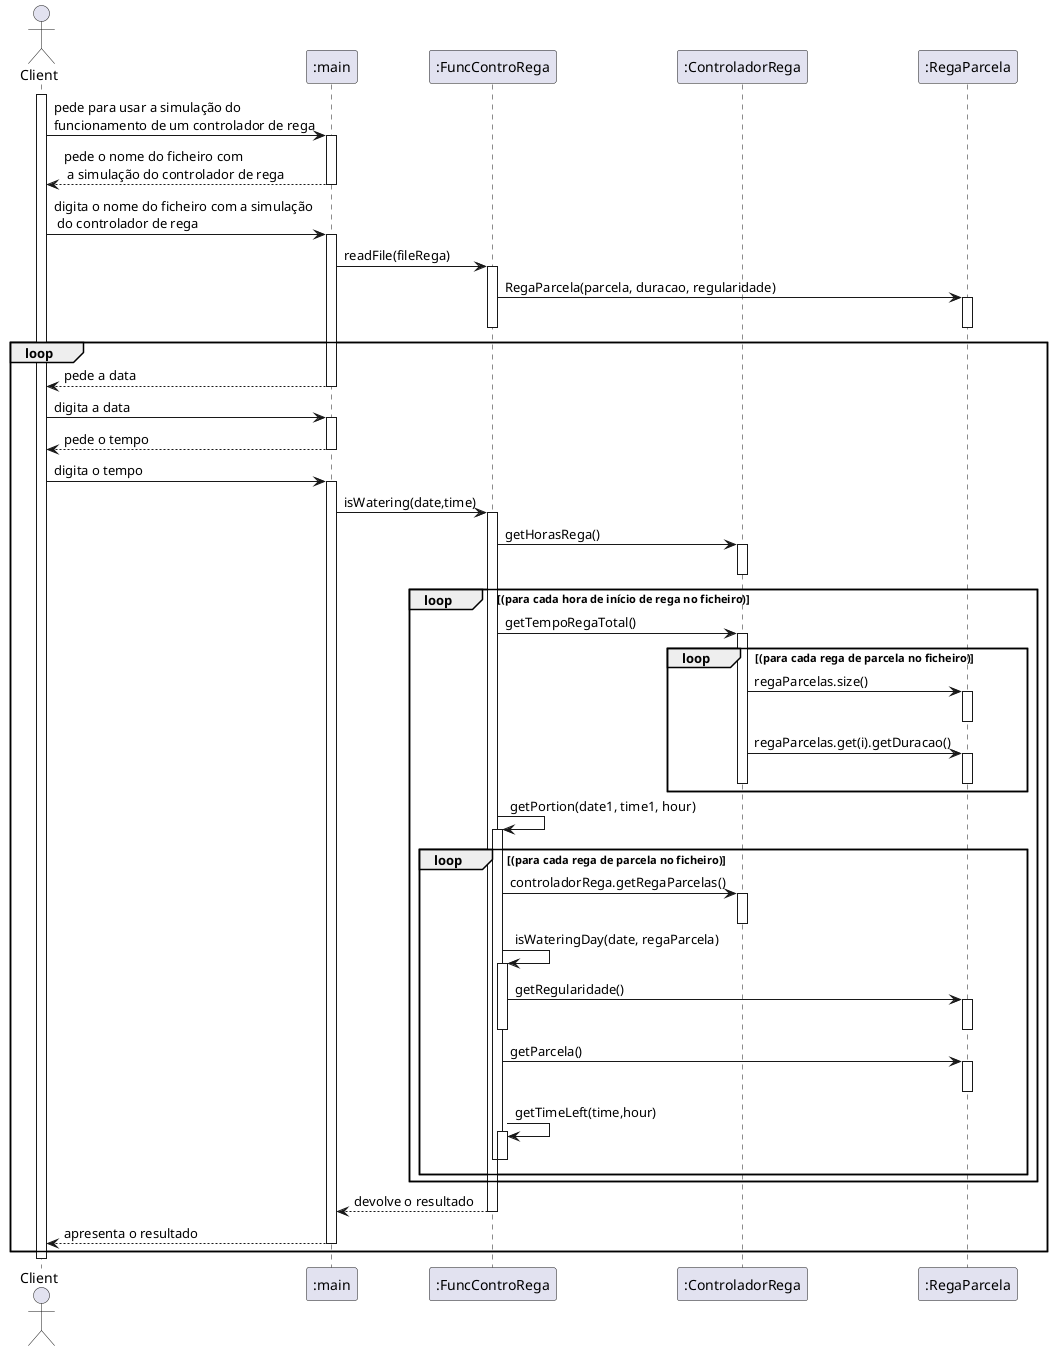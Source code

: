 @startuml
actor "Client" as cli
participant ":main" as main
participant ":FuncControRega" as funcControlador
participant ":ControladorRega" as controlador
participant ":RegaParcela" as parcela


activate cli

cli -> main : pede para usar a simulação do\nfuncionamento de um controlador de rega

activate main
main --> cli : pede o nome do ficheiro com\n a simulação do controlador de rega
deactivate main

cli -> main : digita o nome do ficheiro com a simulação\n do controlador de rega
activate main

main -> funcControlador : readFile(fileRega)
activate funcControlador
funcControlador -> parcela : RegaParcela(parcela, duracao, regularidade)
activate parcela
deactivate parcela
deactivate funcControlador

loop

main --> cli : pede a data
deactivate main

cli -> main : digita a data
activate main
main --> cli : pede o tempo
deactivate main
cli -> main : digita o tempo
activate main
main -> funcControlador : isWatering(date,time)
activate funcControlador
funcControlador -> controlador : getHorasRega()
activate controlador
deactivate controlador


loop (para cada hora de início de rega no ficheiro)

funcControlador -> controlador : getTempoRegaTotal()
activate controlador
loop (para cada rega de parcela no ficheiro)
controlador -> parcela : regaParcelas.size()
activate parcela
deactivate parcela
controlador -> parcela : regaParcelas.get(i).getDuracao()
activate parcela
deactivate parcela
deactivate controlador
end

funcControlador -> funcControlador : getPortion(date1, time1, hour)
activate funcControlador
loop (para cada rega de parcela no ficheiro)
funcControlador -> controlador : controladorRega.getRegaParcelas()
activate controlador
deactivate controlador

funcControlador -> funcControlador : isWateringDay(date, regaParcela)
activate funcControlador
funcControlador -> parcela : getRegularidade()
activate parcela
deactivate parcela
deactivate funcControlador

funcControlador -> parcela : getParcela()
activate parcela
deactivate parcela

funcControlador -> funcControlador : getTimeLeft(time,hour)
activate funcControlador
deactivate funcControlador

deactivate funcControlador
end
end
funcControlador --> main : devolve o resultado
deactivate funcControlador

main --> cli : apresenta o resultado

deactivate main
end

deactivate cli

@enduml